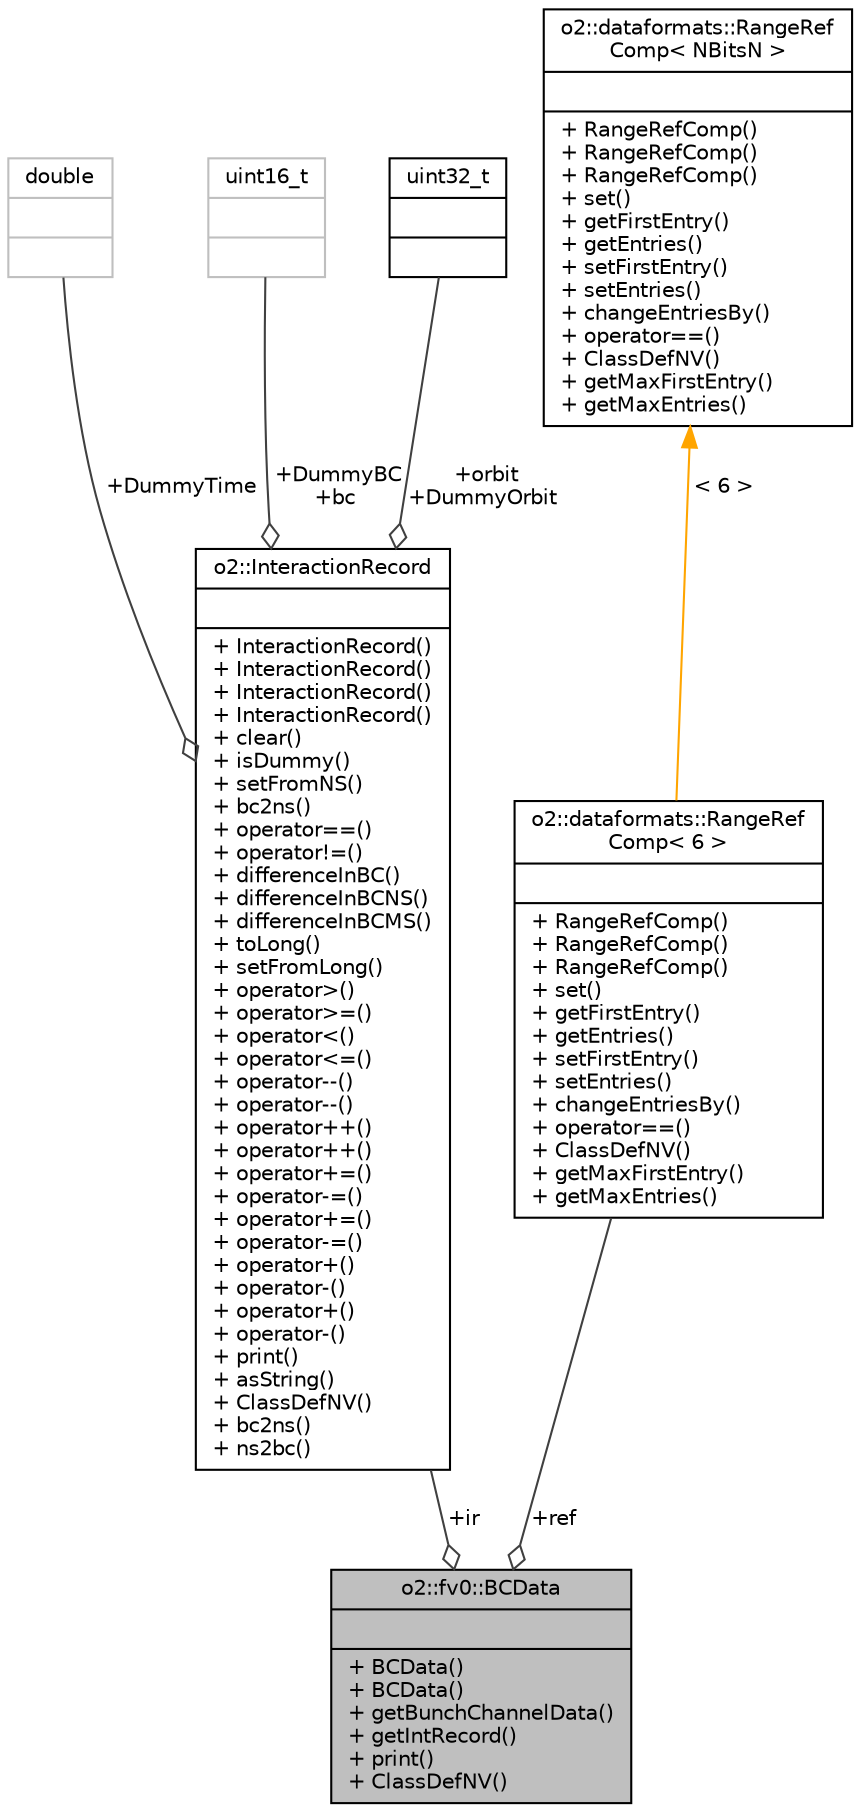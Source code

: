 digraph "o2::fv0::BCData"
{
 // INTERACTIVE_SVG=YES
  bgcolor="transparent";
  edge [fontname="Helvetica",fontsize="10",labelfontname="Helvetica",labelfontsize="10"];
  node [fontname="Helvetica",fontsize="10",shape=record];
  Node1 [label="{o2::fv0::BCData\n||+ BCData()\l+ BCData()\l+ getBunchChannelData()\l+ getIntRecord()\l+ print()\l+ ClassDefNV()\l}",height=0.2,width=0.4,color="black", fillcolor="grey75", style="filled", fontcolor="black"];
  Node2 -> Node1 [color="grey25",fontsize="10",style="solid",label=" +ir" ,arrowhead="odiamond",fontname="Helvetica"];
  Node2 [label="{o2::InteractionRecord\n||+ InteractionRecord()\l+ InteractionRecord()\l+ InteractionRecord()\l+ InteractionRecord()\l+ clear()\l+ isDummy()\l+ setFromNS()\l+ bc2ns()\l+ operator==()\l+ operator!=()\l+ differenceInBC()\l+ differenceInBCNS()\l+ differenceInBCMS()\l+ toLong()\l+ setFromLong()\l+ operator\>()\l+ operator\>=()\l+ operator\<()\l+ operator\<=()\l+ operator--()\l+ operator--()\l+ operator++()\l+ operator++()\l+ operator+=()\l+ operator-=()\l+ operator+=()\l+ operator-=()\l+ operator+()\l+ operator-()\l+ operator+()\l+ operator-()\l+ print()\l+ asString()\l+ ClassDefNV()\l+ bc2ns()\l+ ns2bc()\l}",height=0.2,width=0.4,color="black",URL="$d1/d21/structo2_1_1InteractionRecord.html"];
  Node3 -> Node2 [color="grey25",fontsize="10",style="solid",label=" +DummyTime" ,arrowhead="odiamond",fontname="Helvetica"];
  Node3 [label="{double\n||}",height=0.2,width=0.4,color="grey75"];
  Node4 -> Node2 [color="grey25",fontsize="10",style="solid",label=" +DummyBC\n+bc" ,arrowhead="odiamond",fontname="Helvetica"];
  Node4 [label="{uint16_t\n||}",height=0.2,width=0.4,color="grey75"];
  Node5 -> Node2 [color="grey25",fontsize="10",style="solid",label=" +orbit\n+DummyOrbit" ,arrowhead="odiamond",fontname="Helvetica"];
  Node5 [label="{uint32_t\n||}",height=0.2,width=0.4,color="black",URL="$d3/d87/classuint32__t.html"];
  Node6 -> Node1 [color="grey25",fontsize="10",style="solid",label=" +ref" ,arrowhead="odiamond",fontname="Helvetica"];
  Node6 [label="{o2::dataformats::RangeRef\lComp\< 6 \>\n||+ RangeRefComp()\l+ RangeRefComp()\l+ RangeRefComp()\l+ set()\l+ getFirstEntry()\l+ getEntries()\l+ setFirstEntry()\l+ setEntries()\l+ changeEntriesBy()\l+ operator==()\l+ ClassDefNV()\l+ getMaxFirstEntry()\l+ getMaxEntries()\l}",height=0.2,width=0.4,color="black",URL="$de/d0e/classo2_1_1dataformats_1_1RangeRefComp.html"];
  Node7 -> Node6 [dir="back",color="orange",fontsize="10",style="solid",label=" \< 6 \>" ,fontname="Helvetica"];
  Node7 [label="{o2::dataformats::RangeRef\lComp\< NBitsN \>\n||+ RangeRefComp()\l+ RangeRefComp()\l+ RangeRefComp()\l+ set()\l+ getFirstEntry()\l+ getEntries()\l+ setFirstEntry()\l+ setEntries()\l+ changeEntriesBy()\l+ operator==()\l+ ClassDefNV()\l+ getMaxFirstEntry()\l+ getMaxEntries()\l}",height=0.2,width=0.4,color="black",URL="$de/d0e/classo2_1_1dataformats_1_1RangeRefComp.html"];
}
